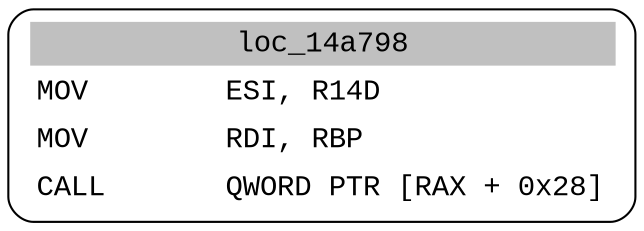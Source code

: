 digraph asm_graph {
1941 [
shape="Mrecord" fontname="Courier New"label =<<table border="0" cellborder="0" cellpadding="3"><tr><td align="center" colspan="2" bgcolor="grey">loc_14a798</td></tr><tr><td align="left">MOV        ESI, R14D</td></tr><tr><td align="left">MOV        RDI, RBP</td></tr><tr><td align="left">CALL       QWORD PTR [RAX + 0x28]</td></tr></table>> ];
}